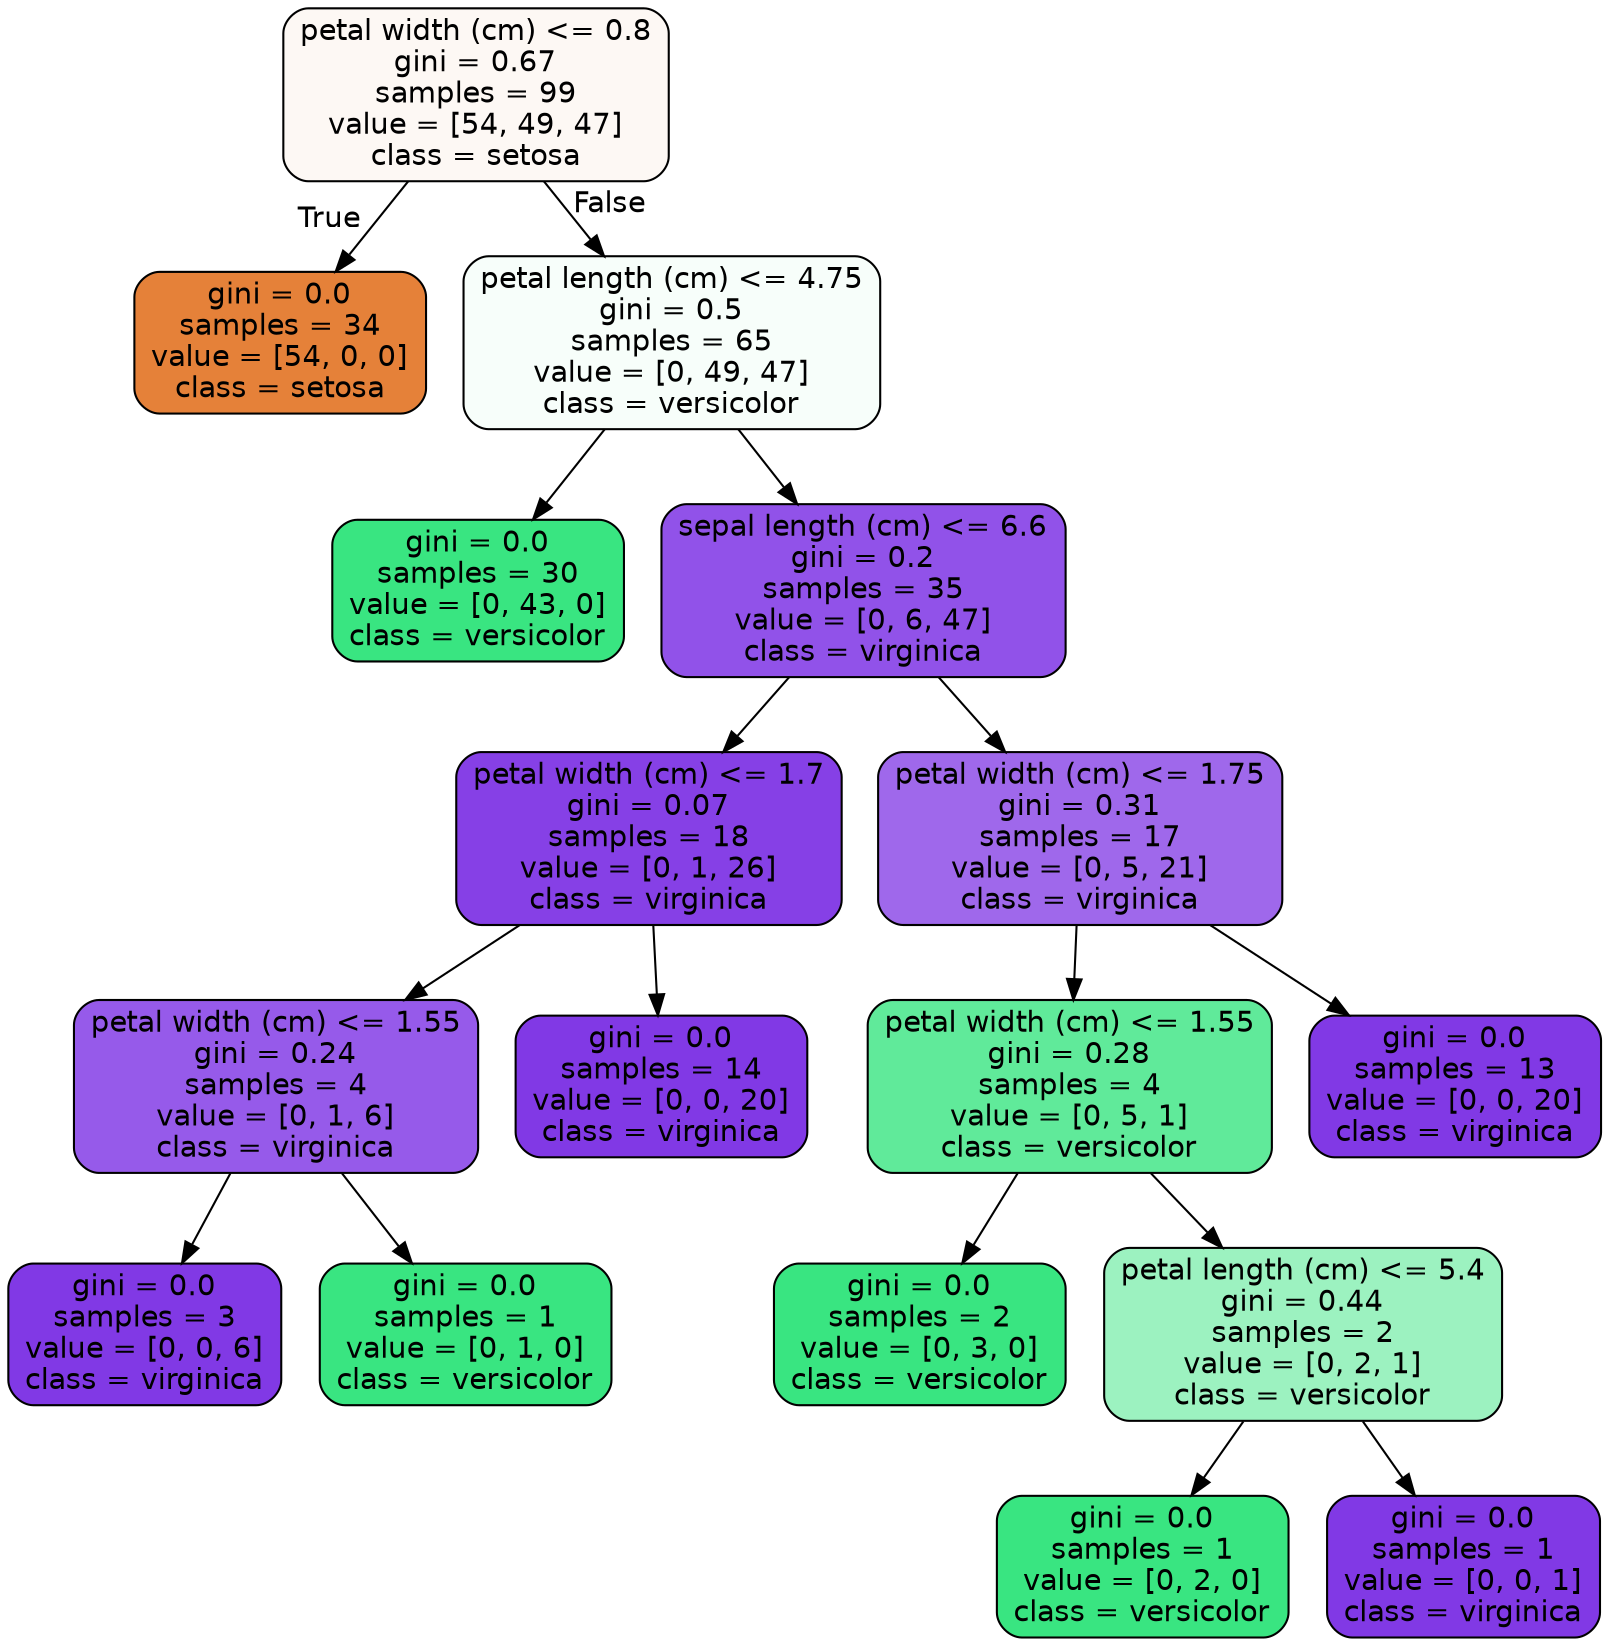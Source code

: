 digraph Tree {
node [shape=box, style="filled, rounded", color="black", fontname=helvetica] ;
edge [fontname=helvetica] ;
0 [label="petal width (cm) <= 0.8\ngini = 0.67\nsamples = 99\nvalue = [54, 49, 47]\nclass = setosa", fillcolor="#e581390d"] ;
1 [label="gini = 0.0\nsamples = 34\nvalue = [54, 0, 0]\nclass = setosa", fillcolor="#e58139ff"] ;
0 -> 1 [labeldistance=2.5, labelangle=45, headlabel="True"] ;
2 [label="petal length (cm) <= 4.75\ngini = 0.5\nsamples = 65\nvalue = [0, 49, 47]\nclass = versicolor", fillcolor="#39e5810a"] ;
0 -> 2 [labeldistance=2.5, labelangle=-45, headlabel="False"] ;
3 [label="gini = 0.0\nsamples = 30\nvalue = [0, 43, 0]\nclass = versicolor", fillcolor="#39e581ff"] ;
2 -> 3 ;
4 [label="sepal length (cm) <= 6.6\ngini = 0.2\nsamples = 35\nvalue = [0, 6, 47]\nclass = virginica", fillcolor="#8139e5de"] ;
2 -> 4 ;
5 [label="petal width (cm) <= 1.7\ngini = 0.07\nsamples = 18\nvalue = [0, 1, 26]\nclass = virginica", fillcolor="#8139e5f5"] ;
4 -> 5 ;
6 [label="petal width (cm) <= 1.55\ngini = 0.24\nsamples = 4\nvalue = [0, 1, 6]\nclass = virginica", fillcolor="#8139e5d4"] ;
5 -> 6 ;
7 [label="gini = 0.0\nsamples = 3\nvalue = [0, 0, 6]\nclass = virginica", fillcolor="#8139e5ff"] ;
6 -> 7 ;
8 [label="gini = 0.0\nsamples = 1\nvalue = [0, 1, 0]\nclass = versicolor", fillcolor="#39e581ff"] ;
6 -> 8 ;
9 [label="gini = 0.0\nsamples = 14\nvalue = [0, 0, 20]\nclass = virginica", fillcolor="#8139e5ff"] ;
5 -> 9 ;
10 [label="petal width (cm) <= 1.75\ngini = 0.31\nsamples = 17\nvalue = [0, 5, 21]\nclass = virginica", fillcolor="#8139e5c2"] ;
4 -> 10 ;
11 [label="petal width (cm) <= 1.55\ngini = 0.28\nsamples = 4\nvalue = [0, 5, 1]\nclass = versicolor", fillcolor="#39e581cc"] ;
10 -> 11 ;
12 [label="gini = 0.0\nsamples = 2\nvalue = [0, 3, 0]\nclass = versicolor", fillcolor="#39e581ff"] ;
11 -> 12 ;
13 [label="petal length (cm) <= 5.4\ngini = 0.44\nsamples = 2\nvalue = [0, 2, 1]\nclass = versicolor", fillcolor="#39e5817f"] ;
11 -> 13 ;
14 [label="gini = 0.0\nsamples = 1\nvalue = [0, 2, 0]\nclass = versicolor", fillcolor="#39e581ff"] ;
13 -> 14 ;
15 [label="gini = 0.0\nsamples = 1\nvalue = [0, 0, 1]\nclass = virginica", fillcolor="#8139e5ff"] ;
13 -> 15 ;
16 [label="gini = 0.0\nsamples = 13\nvalue = [0, 0, 20]\nclass = virginica", fillcolor="#8139e5ff"] ;
10 -> 16 ;
}